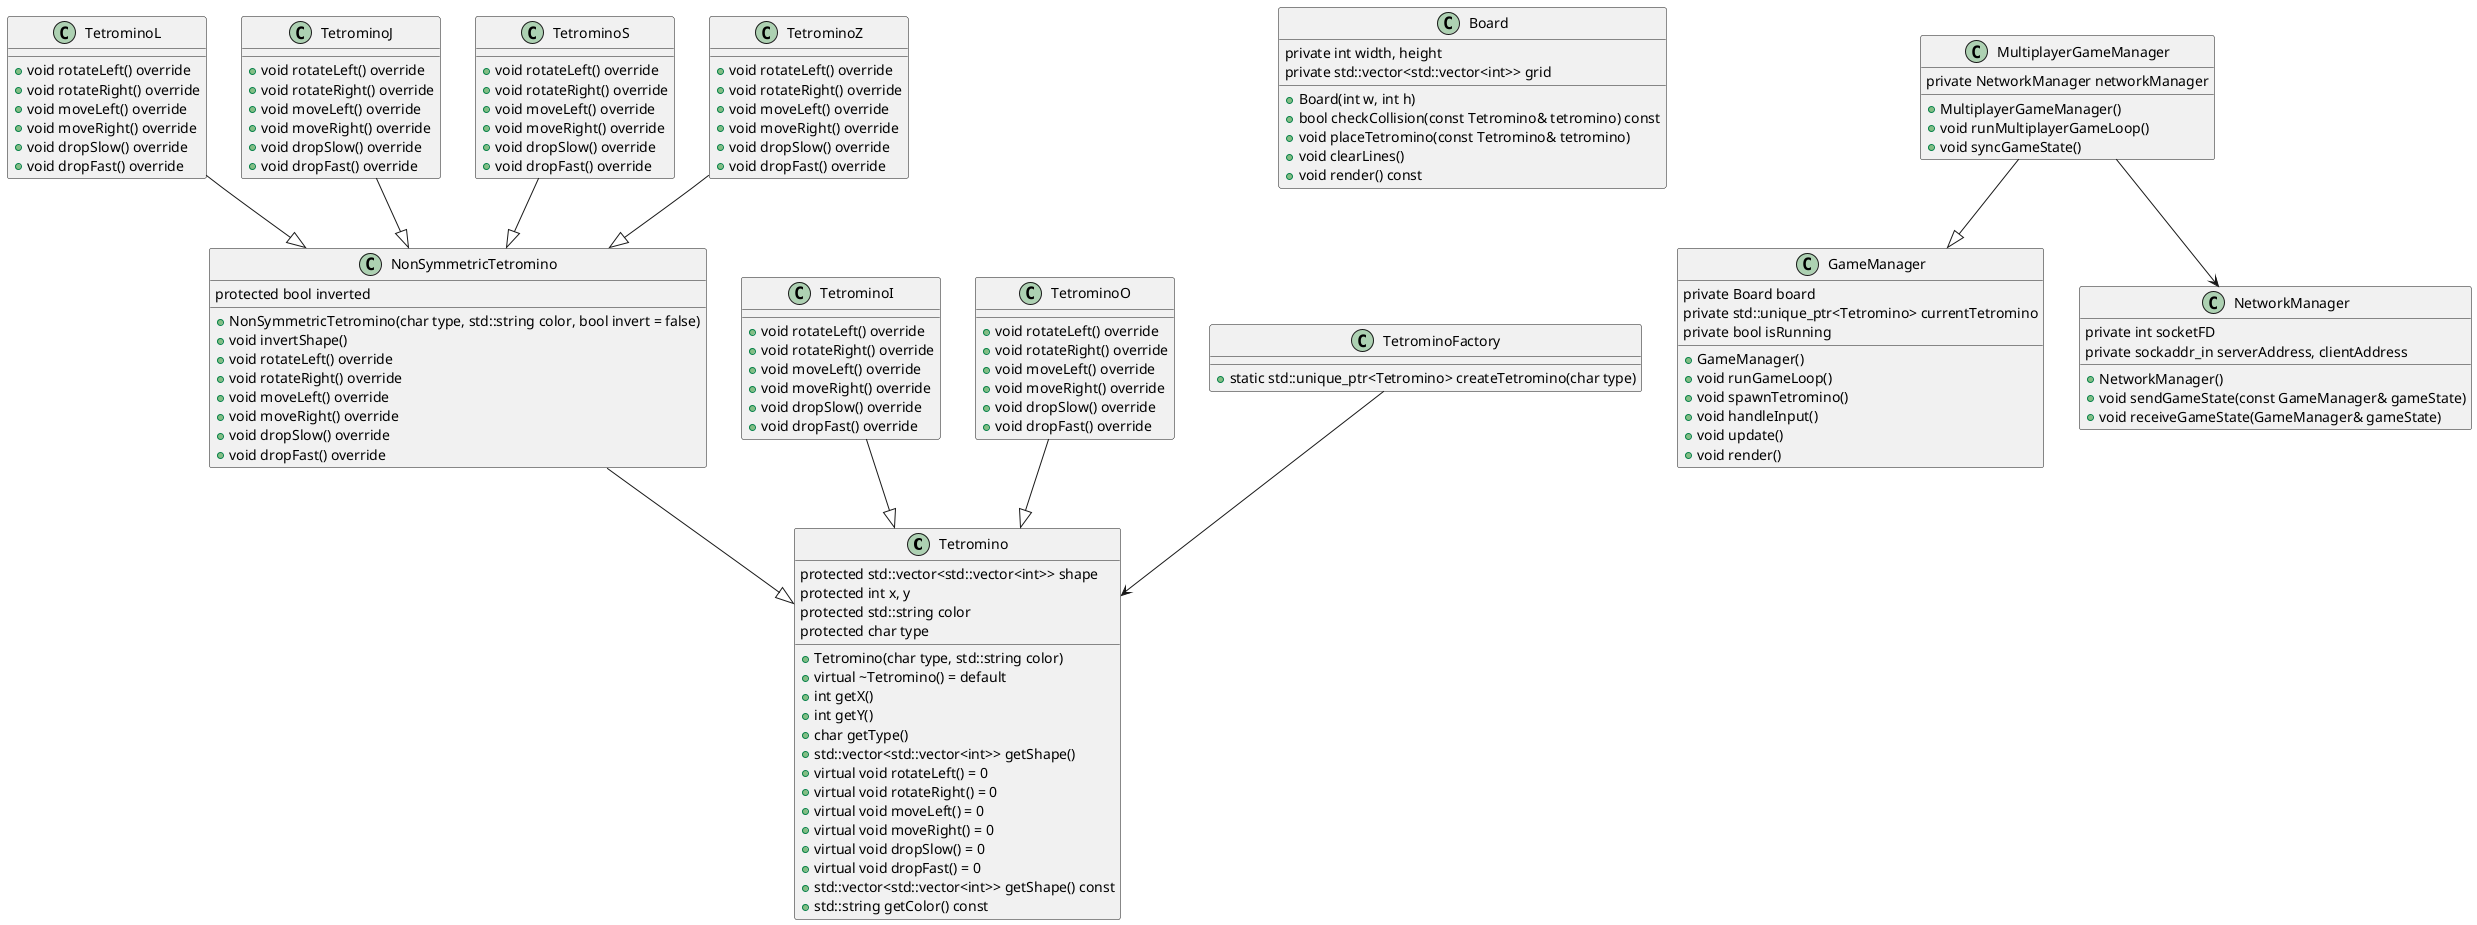 @startuml

class Tetromino {
    protected std::vector<std::vector<int>> shape
    protected int x, y
    protected std::string color
    protected char type
    + Tetromino(char type, std::string color)
    + virtual ~Tetromino() = default
    + int getX() 
    + int getY()
    + char getType()
    + std::vector<std::vector<int>> getShape()
    + virtual void rotateLeft() = 0
    + virtual void rotateRight() = 0
    + virtual void moveLeft() = 0
    + virtual void moveRight() = 0
    + virtual void dropSlow() = 0
    + virtual void dropFast() = 0
    + std::vector<std::vector<int>> getShape() const
    + std::string getColor() const
}


class NonSymmetricTetromino {
    protected bool inverted
    + NonSymmetricTetromino(char type, std::string color, bool invert = false)
    + void invertShape()
    + void rotateLeft() override
    + void rotateRight() override
    + void moveLeft() override
    + void moveRight() override
    + void dropSlow() override
    + void dropFast() override
}

NonSymmetricTetromino --|> Tetromino

class TetrominoI {
    + void rotateLeft() override
    + void rotateRight() override
    + void moveLeft() override
    + void moveRight() override
    + void dropSlow() override
    + void dropFast() override
}

TetrominoI --|> Tetromino

class TetrominoO {
    + void rotateLeft() override
    + void rotateRight() override
    + void moveLeft() override
    + void moveRight() override
    + void dropSlow() override
    + void dropFast() override
}

TetrominoO --|> Tetromino

class TetrominoL {
    + void rotateLeft() override
    + void rotateRight() override
    + void moveLeft() override
    + void moveRight() override
    + void dropSlow() override
    + void dropFast() override
}

TetrominoL --|> NonSymmetricTetromino

class TetrominoJ {
    + void rotateLeft() override
    + void rotateRight() override
    + void moveLeft() override
    + void moveRight() override
    + void dropSlow() override
    + void dropFast() override
}

TetrominoJ --|> NonSymmetricTetromino

class TetrominoS {
    + void rotateLeft() override
    + void rotateRight() override
    + void moveLeft() override
    + void moveRight() override
    + void dropSlow() override
    + void dropFast() override
}

TetrominoS --|> NonSymmetricTetromino

class TetrominoZ {
    + void rotateLeft() override
    + void rotateRight() override
    + void moveLeft() override
    + void moveRight() override
    + void dropSlow() override
    + void dropFast() override
}

TetrominoZ --|> NonSymmetricTetromino

class TetrominoFactory {
    + static std::unique_ptr<Tetromino> createTetromino(char type)
}

TetrominoFactory --> Tetromino

class Board {
    private int width, height
    private std::vector<std::vector<int>> grid
    + Board(int w, int h)
    + bool checkCollision(const Tetromino& tetromino) const
    + void placeTetromino(const Tetromino& tetromino)
    + void clearLines()
    + void render() const
}

class GameManager {
    private Board board
    private std::unique_ptr<Tetromino> currentTetromino
    private bool isRunning
    + GameManager()
    + void runGameLoop()
    + void spawnTetromino()
    + void handleInput()
    + void update()
    + void render()
}

class NetworkManager {
    private int socketFD
    private sockaddr_in serverAddress, clientAddress
    + NetworkManager()
    + void sendGameState(const GameManager& gameState)
    + void receiveGameState(GameManager& gameState)
}

class MultiplayerGameManager {
    private NetworkManager networkManager
    + MultiplayerGameManager()
    + void runMultiplayerGameLoop()
    + void syncGameState()
}
MultiplayerGameManager --|> GameManager
MultiplayerGameManager --> NetworkManager

@enduml